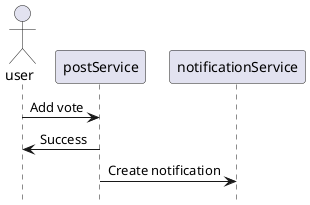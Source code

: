 @startuml
hide footbox

actor user

participant postService
participant notificationService

user -> postService : Add vote

' To be made async in design
postService -> user : Success
postService -> notificationService: Create notification

@enduml